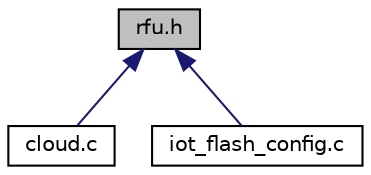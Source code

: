 digraph "rfu.h"
{
 // LATEX_PDF_SIZE
  edge [fontname="Helvetica",fontsize="10",labelfontname="Helvetica",labelfontsize="10"];
  node [fontname="Helvetica",fontsize="10",shape=record];
  Node1 [label="rfu.h",height=0.2,width=0.4,color="black", fillcolor="grey75", style="filled", fontcolor="black",tooltip="Remote firmare upate over TCP/IP. Header for rfu.c file."];
  Node1 -> Node2 [dir="back",color="midnightblue",fontsize="10",style="solid",fontname="Helvetica"];
  Node2 [label="cloud.c",height=0.2,width=0.4,color="black", fillcolor="white", style="filled",URL="$cloud_8c.html",tooltip=" "];
  Node1 -> Node3 [dir="back",color="midnightblue",fontsize="10",style="solid",fontname="Helvetica"];
  Node3 [label="iot_flash_config.c",height=0.2,width=0.4,color="black", fillcolor="white", style="filled",URL="$iot__flash__config_8c.html",tooltip="configuration in flash memory."];
}
